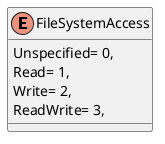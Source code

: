 @startuml
enum FileSystemAccess {
    Unspecified= 0,
    Read= 1,
    Write= 2,
    ReadWrite= 3,
}
@enduml
